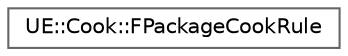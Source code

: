 digraph "Graphical Class Hierarchy"
{
 // INTERACTIVE_SVG=YES
 // LATEX_PDF_SIZE
  bgcolor="transparent";
  edge [fontname=Helvetica,fontsize=10,labelfontname=Helvetica,labelfontsize=10];
  node [fontname=Helvetica,fontsize=10,shape=box,height=0.2,width=0.4];
  rankdir="LR";
  Node0 [id="Node000000",label="UE::Cook::FPackageCookRule",height=0.2,width=0.4,color="grey40", fillcolor="white", style="filled",URL="$d7/d07/structUE_1_1Cook_1_1FPackageCookRule.html",tooltip="Specification of whether a package should be cooked, for use in ModifyCook callbacks by systems that ..."];
}

